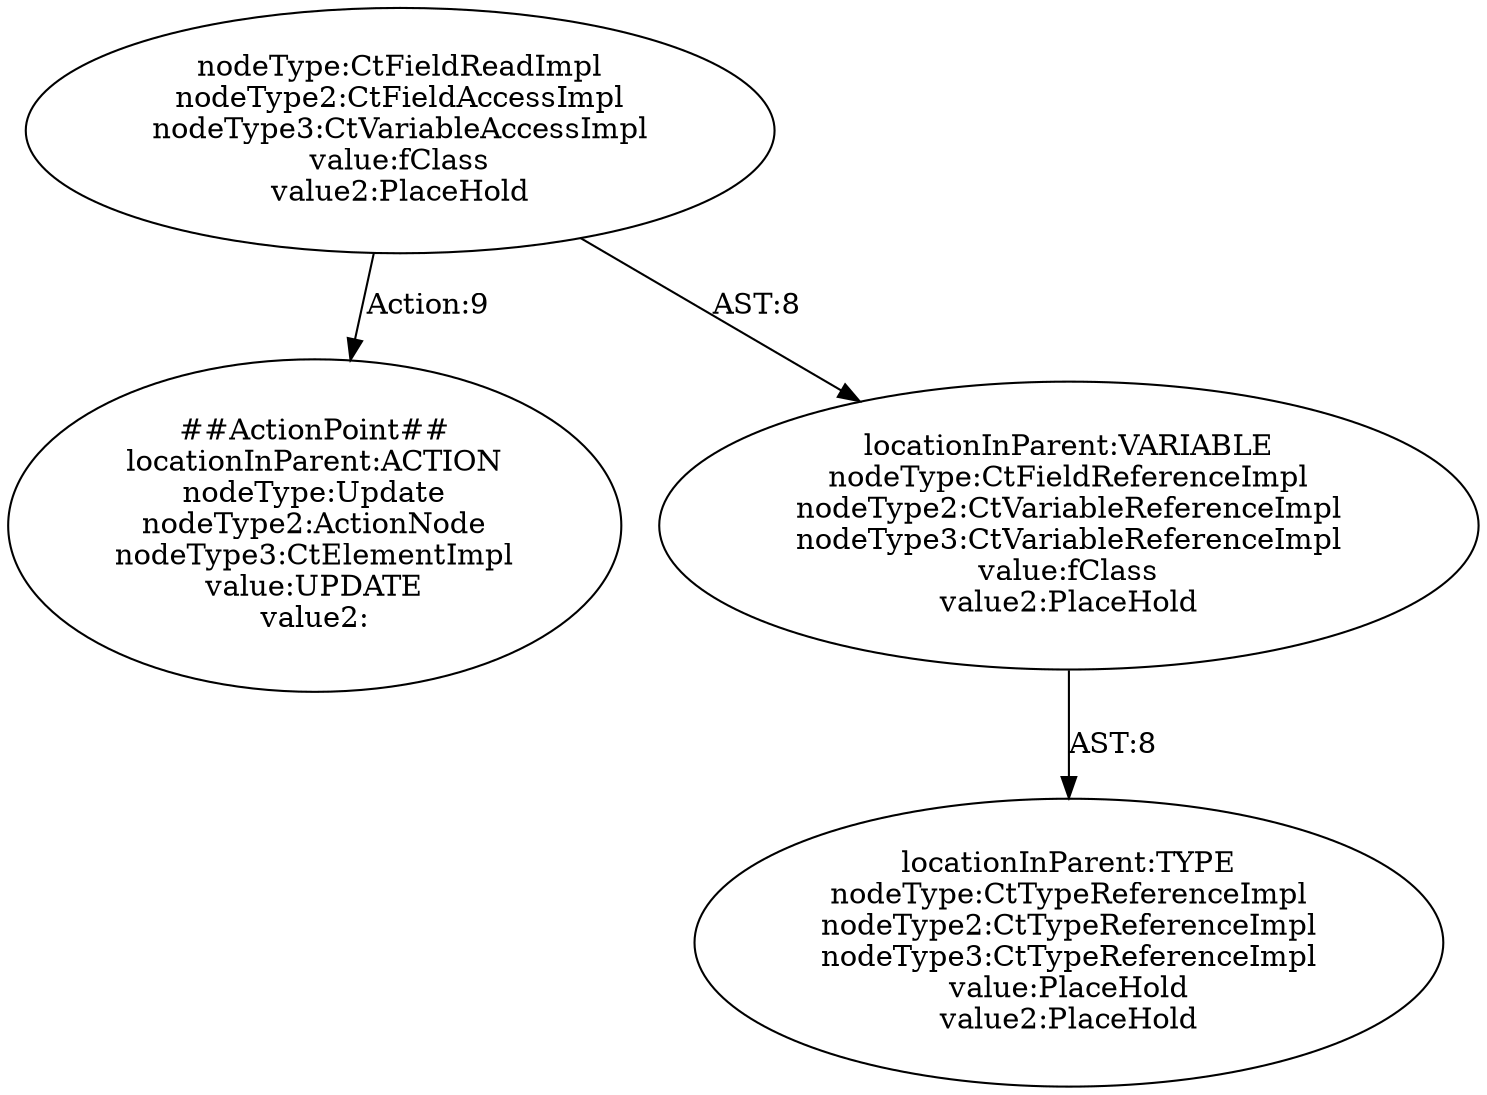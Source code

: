 digraph "Pattern" {
0 [label="##ActionPoint##
locationInParent:ACTION
nodeType:Update
nodeType2:ActionNode
nodeType3:CtElementImpl
value:UPDATE
value2:" shape=ellipse]
1 [label="nodeType:CtFieldReadImpl
nodeType2:CtFieldAccessImpl
nodeType3:CtVariableAccessImpl
value:fClass
value2:PlaceHold" shape=ellipse]
2 [label="locationInParent:VARIABLE
nodeType:CtFieldReferenceImpl
nodeType2:CtVariableReferenceImpl
nodeType3:CtVariableReferenceImpl
value:fClass
value2:PlaceHold" shape=ellipse]
3 [label="locationInParent:TYPE
nodeType:CtTypeReferenceImpl
nodeType2:CtTypeReferenceImpl
nodeType3:CtTypeReferenceImpl
value:PlaceHold
value2:PlaceHold" shape=ellipse]
1 -> 0 [label="Action:9"];
1 -> 2 [label="AST:8"];
2 -> 3 [label="AST:8"];
}